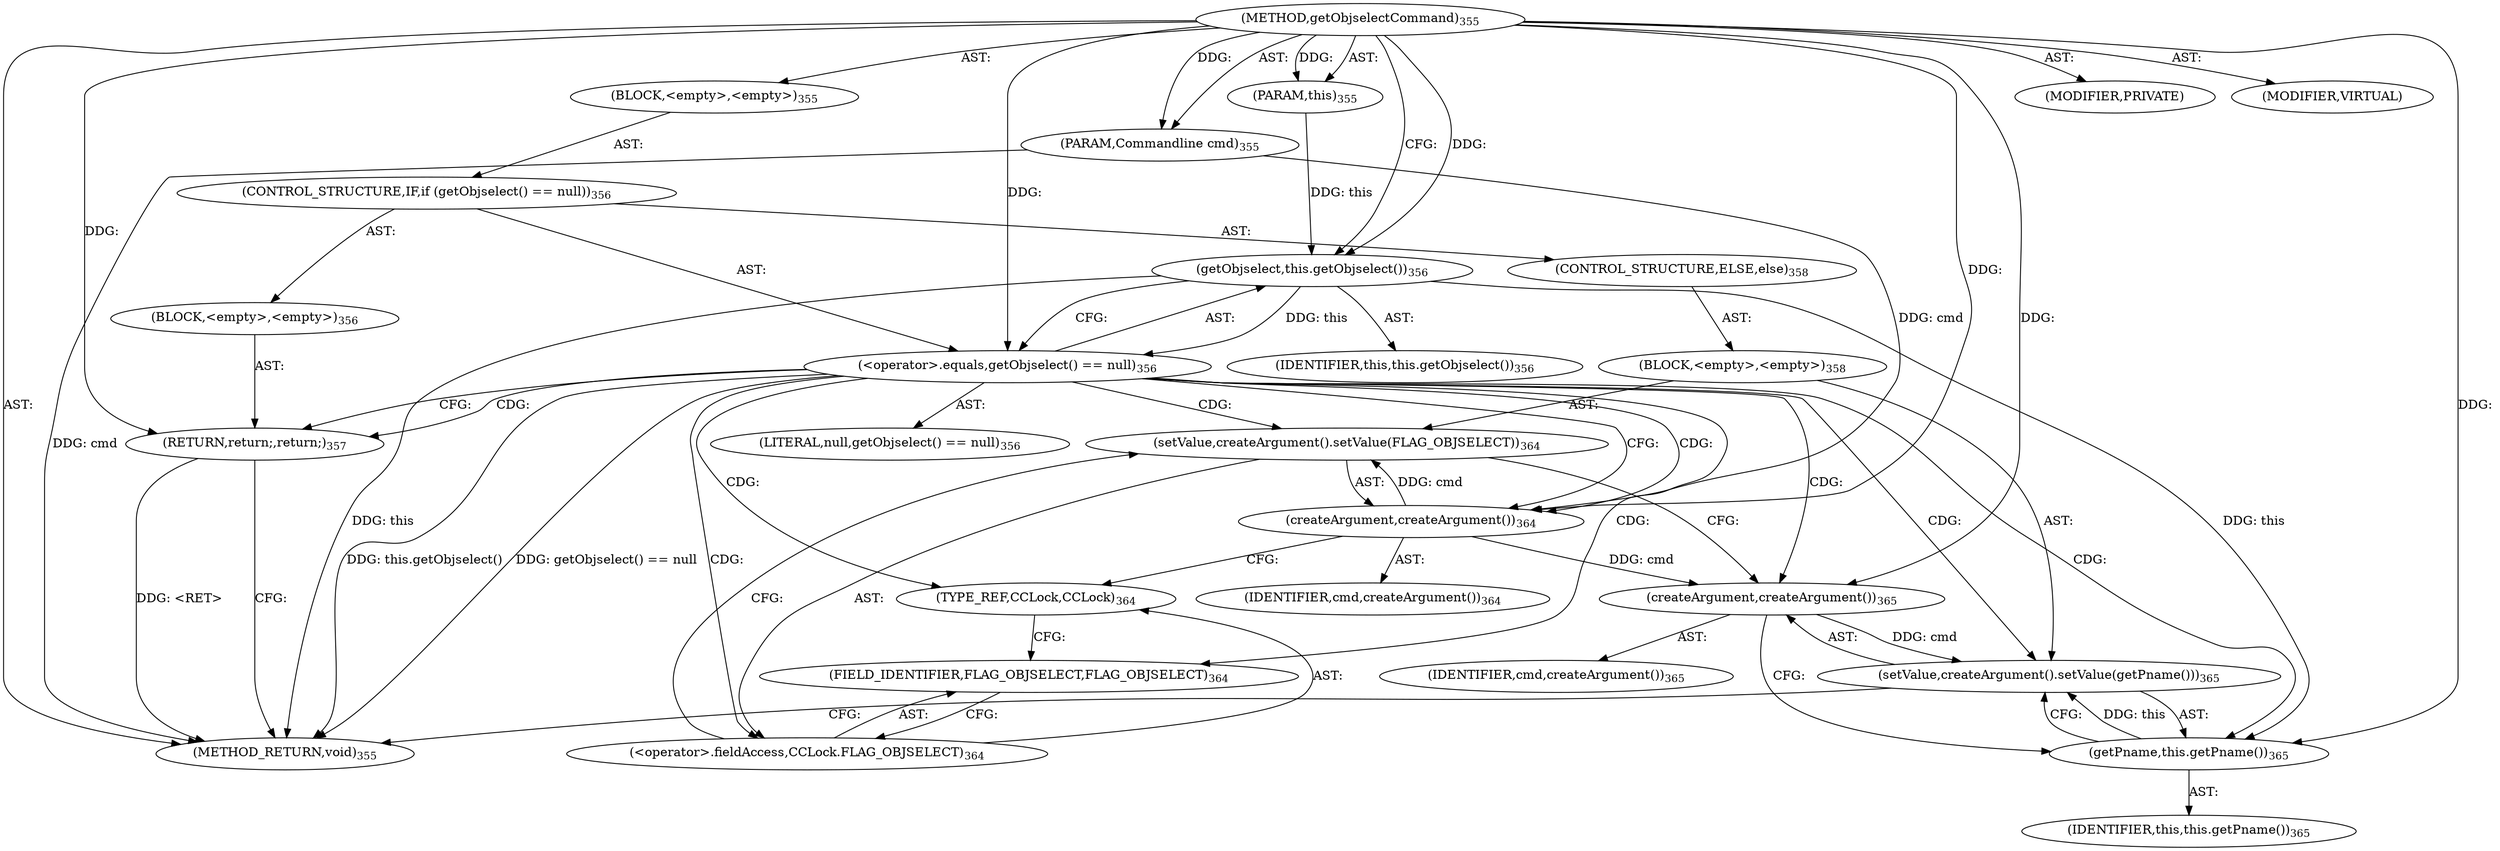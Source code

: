digraph "getObjselectCommand" {  
"111669149713" [label = <(METHOD,getObjselectCommand)<SUB>355</SUB>> ]
"115964116997" [label = <(PARAM,this)<SUB>355</SUB>> ]
"115964117020" [label = <(PARAM,Commandline cmd)<SUB>355</SUB>> ]
"25769803805" [label = <(BLOCK,&lt;empty&gt;,&lt;empty&gt;)<SUB>355</SUB>> ]
"47244640267" [label = <(CONTROL_STRUCTURE,IF,if (getObjselect() == null))<SUB>356</SUB>> ]
"30064771157" [label = <(&lt;operator&gt;.equals,getObjselect() == null)<SUB>356</SUB>> ]
"30064771158" [label = <(getObjselect,this.getObjselect())<SUB>356</SUB>> ]
"68719476754" [label = <(IDENTIFIER,this,this.getObjselect())<SUB>356</SUB>> ]
"90194313222" [label = <(LITERAL,null,getObjselect() == null)<SUB>356</SUB>> ]
"25769803806" [label = <(BLOCK,&lt;empty&gt;,&lt;empty&gt;)<SUB>356</SUB>> ]
"146028888073" [label = <(RETURN,return;,return;)<SUB>357</SUB>> ]
"47244640268" [label = <(CONTROL_STRUCTURE,ELSE,else)<SUB>358</SUB>> ]
"25769803807" [label = <(BLOCK,&lt;empty&gt;,&lt;empty&gt;)<SUB>358</SUB>> ]
"30064771159" [label = <(setValue,createArgument().setValue(FLAG_OBJSELECT))<SUB>364</SUB>> ]
"30064771160" [label = <(createArgument,createArgument())<SUB>364</SUB>> ]
"68719476808" [label = <(IDENTIFIER,cmd,createArgument())<SUB>364</SUB>> ]
"30064771161" [label = <(&lt;operator&gt;.fieldAccess,CCLock.FLAG_OBJSELECT)<SUB>364</SUB>> ]
"180388626437" [label = <(TYPE_REF,CCLock,CCLock)<SUB>364</SUB>> ]
"55834574866" [label = <(FIELD_IDENTIFIER,FLAG_OBJSELECT,FLAG_OBJSELECT)<SUB>364</SUB>> ]
"30064771162" [label = <(setValue,createArgument().setValue(getPname()))<SUB>365</SUB>> ]
"30064771163" [label = <(createArgument,createArgument())<SUB>365</SUB>> ]
"68719476809" [label = <(IDENTIFIER,cmd,createArgument())<SUB>365</SUB>> ]
"30064771164" [label = <(getPname,this.getPname())<SUB>365</SUB>> ]
"68719476755" [label = <(IDENTIFIER,this,this.getPname())<SUB>365</SUB>> ]
"133143986216" [label = <(MODIFIER,PRIVATE)> ]
"133143986217" [label = <(MODIFIER,VIRTUAL)> ]
"128849018897" [label = <(METHOD_RETURN,void)<SUB>355</SUB>> ]
  "111669149713" -> "115964116997"  [ label = "AST: "] 
  "111669149713" -> "115964117020"  [ label = "AST: "] 
  "111669149713" -> "25769803805"  [ label = "AST: "] 
  "111669149713" -> "133143986216"  [ label = "AST: "] 
  "111669149713" -> "133143986217"  [ label = "AST: "] 
  "111669149713" -> "128849018897"  [ label = "AST: "] 
  "25769803805" -> "47244640267"  [ label = "AST: "] 
  "47244640267" -> "30064771157"  [ label = "AST: "] 
  "47244640267" -> "25769803806"  [ label = "AST: "] 
  "47244640267" -> "47244640268"  [ label = "AST: "] 
  "30064771157" -> "30064771158"  [ label = "AST: "] 
  "30064771157" -> "90194313222"  [ label = "AST: "] 
  "30064771158" -> "68719476754"  [ label = "AST: "] 
  "25769803806" -> "146028888073"  [ label = "AST: "] 
  "47244640268" -> "25769803807"  [ label = "AST: "] 
  "25769803807" -> "30064771159"  [ label = "AST: "] 
  "25769803807" -> "30064771162"  [ label = "AST: "] 
  "30064771159" -> "30064771160"  [ label = "AST: "] 
  "30064771159" -> "30064771161"  [ label = "AST: "] 
  "30064771160" -> "68719476808"  [ label = "AST: "] 
  "30064771161" -> "180388626437"  [ label = "AST: "] 
  "30064771161" -> "55834574866"  [ label = "AST: "] 
  "30064771162" -> "30064771163"  [ label = "AST: "] 
  "30064771162" -> "30064771164"  [ label = "AST: "] 
  "30064771163" -> "68719476809"  [ label = "AST: "] 
  "30064771164" -> "68719476755"  [ label = "AST: "] 
  "30064771157" -> "146028888073"  [ label = "CFG: "] 
  "30064771157" -> "30064771160"  [ label = "CFG: "] 
  "30064771158" -> "30064771157"  [ label = "CFG: "] 
  "146028888073" -> "128849018897"  [ label = "CFG: "] 
  "30064771159" -> "30064771163"  [ label = "CFG: "] 
  "30064771162" -> "128849018897"  [ label = "CFG: "] 
  "30064771160" -> "180388626437"  [ label = "CFG: "] 
  "30064771161" -> "30064771159"  [ label = "CFG: "] 
  "30064771163" -> "30064771164"  [ label = "CFG: "] 
  "30064771164" -> "30064771162"  [ label = "CFG: "] 
  "180388626437" -> "55834574866"  [ label = "CFG: "] 
  "55834574866" -> "30064771161"  [ label = "CFG: "] 
  "111669149713" -> "30064771158"  [ label = "CFG: "] 
  "146028888073" -> "128849018897"  [ label = "DDG: &lt;RET&gt;"] 
  "115964117020" -> "128849018897"  [ label = "DDG: cmd"] 
  "30064771158" -> "128849018897"  [ label = "DDG: this"] 
  "30064771157" -> "128849018897"  [ label = "DDG: this.getObjselect()"] 
  "30064771157" -> "128849018897"  [ label = "DDG: getObjselect() == null"] 
  "111669149713" -> "115964116997"  [ label = "DDG: "] 
  "111669149713" -> "115964117020"  [ label = "DDG: "] 
  "30064771158" -> "30064771157"  [ label = "DDG: this"] 
  "111669149713" -> "30064771157"  [ label = "DDG: "] 
  "111669149713" -> "146028888073"  [ label = "DDG: "] 
  "115964116997" -> "30064771158"  [ label = "DDG: this"] 
  "111669149713" -> "30064771158"  [ label = "DDG: "] 
  "30064771160" -> "30064771159"  [ label = "DDG: cmd"] 
  "30064771163" -> "30064771162"  [ label = "DDG: cmd"] 
  "30064771164" -> "30064771162"  [ label = "DDG: this"] 
  "115964117020" -> "30064771160"  [ label = "DDG: cmd"] 
  "111669149713" -> "30064771160"  [ label = "DDG: "] 
  "30064771160" -> "30064771163"  [ label = "DDG: cmd"] 
  "111669149713" -> "30064771163"  [ label = "DDG: "] 
  "30064771158" -> "30064771164"  [ label = "DDG: this"] 
  "111669149713" -> "30064771164"  [ label = "DDG: "] 
  "30064771157" -> "30064771160"  [ label = "CDG: "] 
  "30064771157" -> "30064771159"  [ label = "CDG: "] 
  "30064771157" -> "30064771164"  [ label = "CDG: "] 
  "30064771157" -> "30064771163"  [ label = "CDG: "] 
  "30064771157" -> "30064771162"  [ label = "CDG: "] 
  "30064771157" -> "30064771161"  [ label = "CDG: "] 
  "30064771157" -> "180388626437"  [ label = "CDG: "] 
  "30064771157" -> "55834574866"  [ label = "CDG: "] 
  "30064771157" -> "146028888073"  [ label = "CDG: "] 
}
